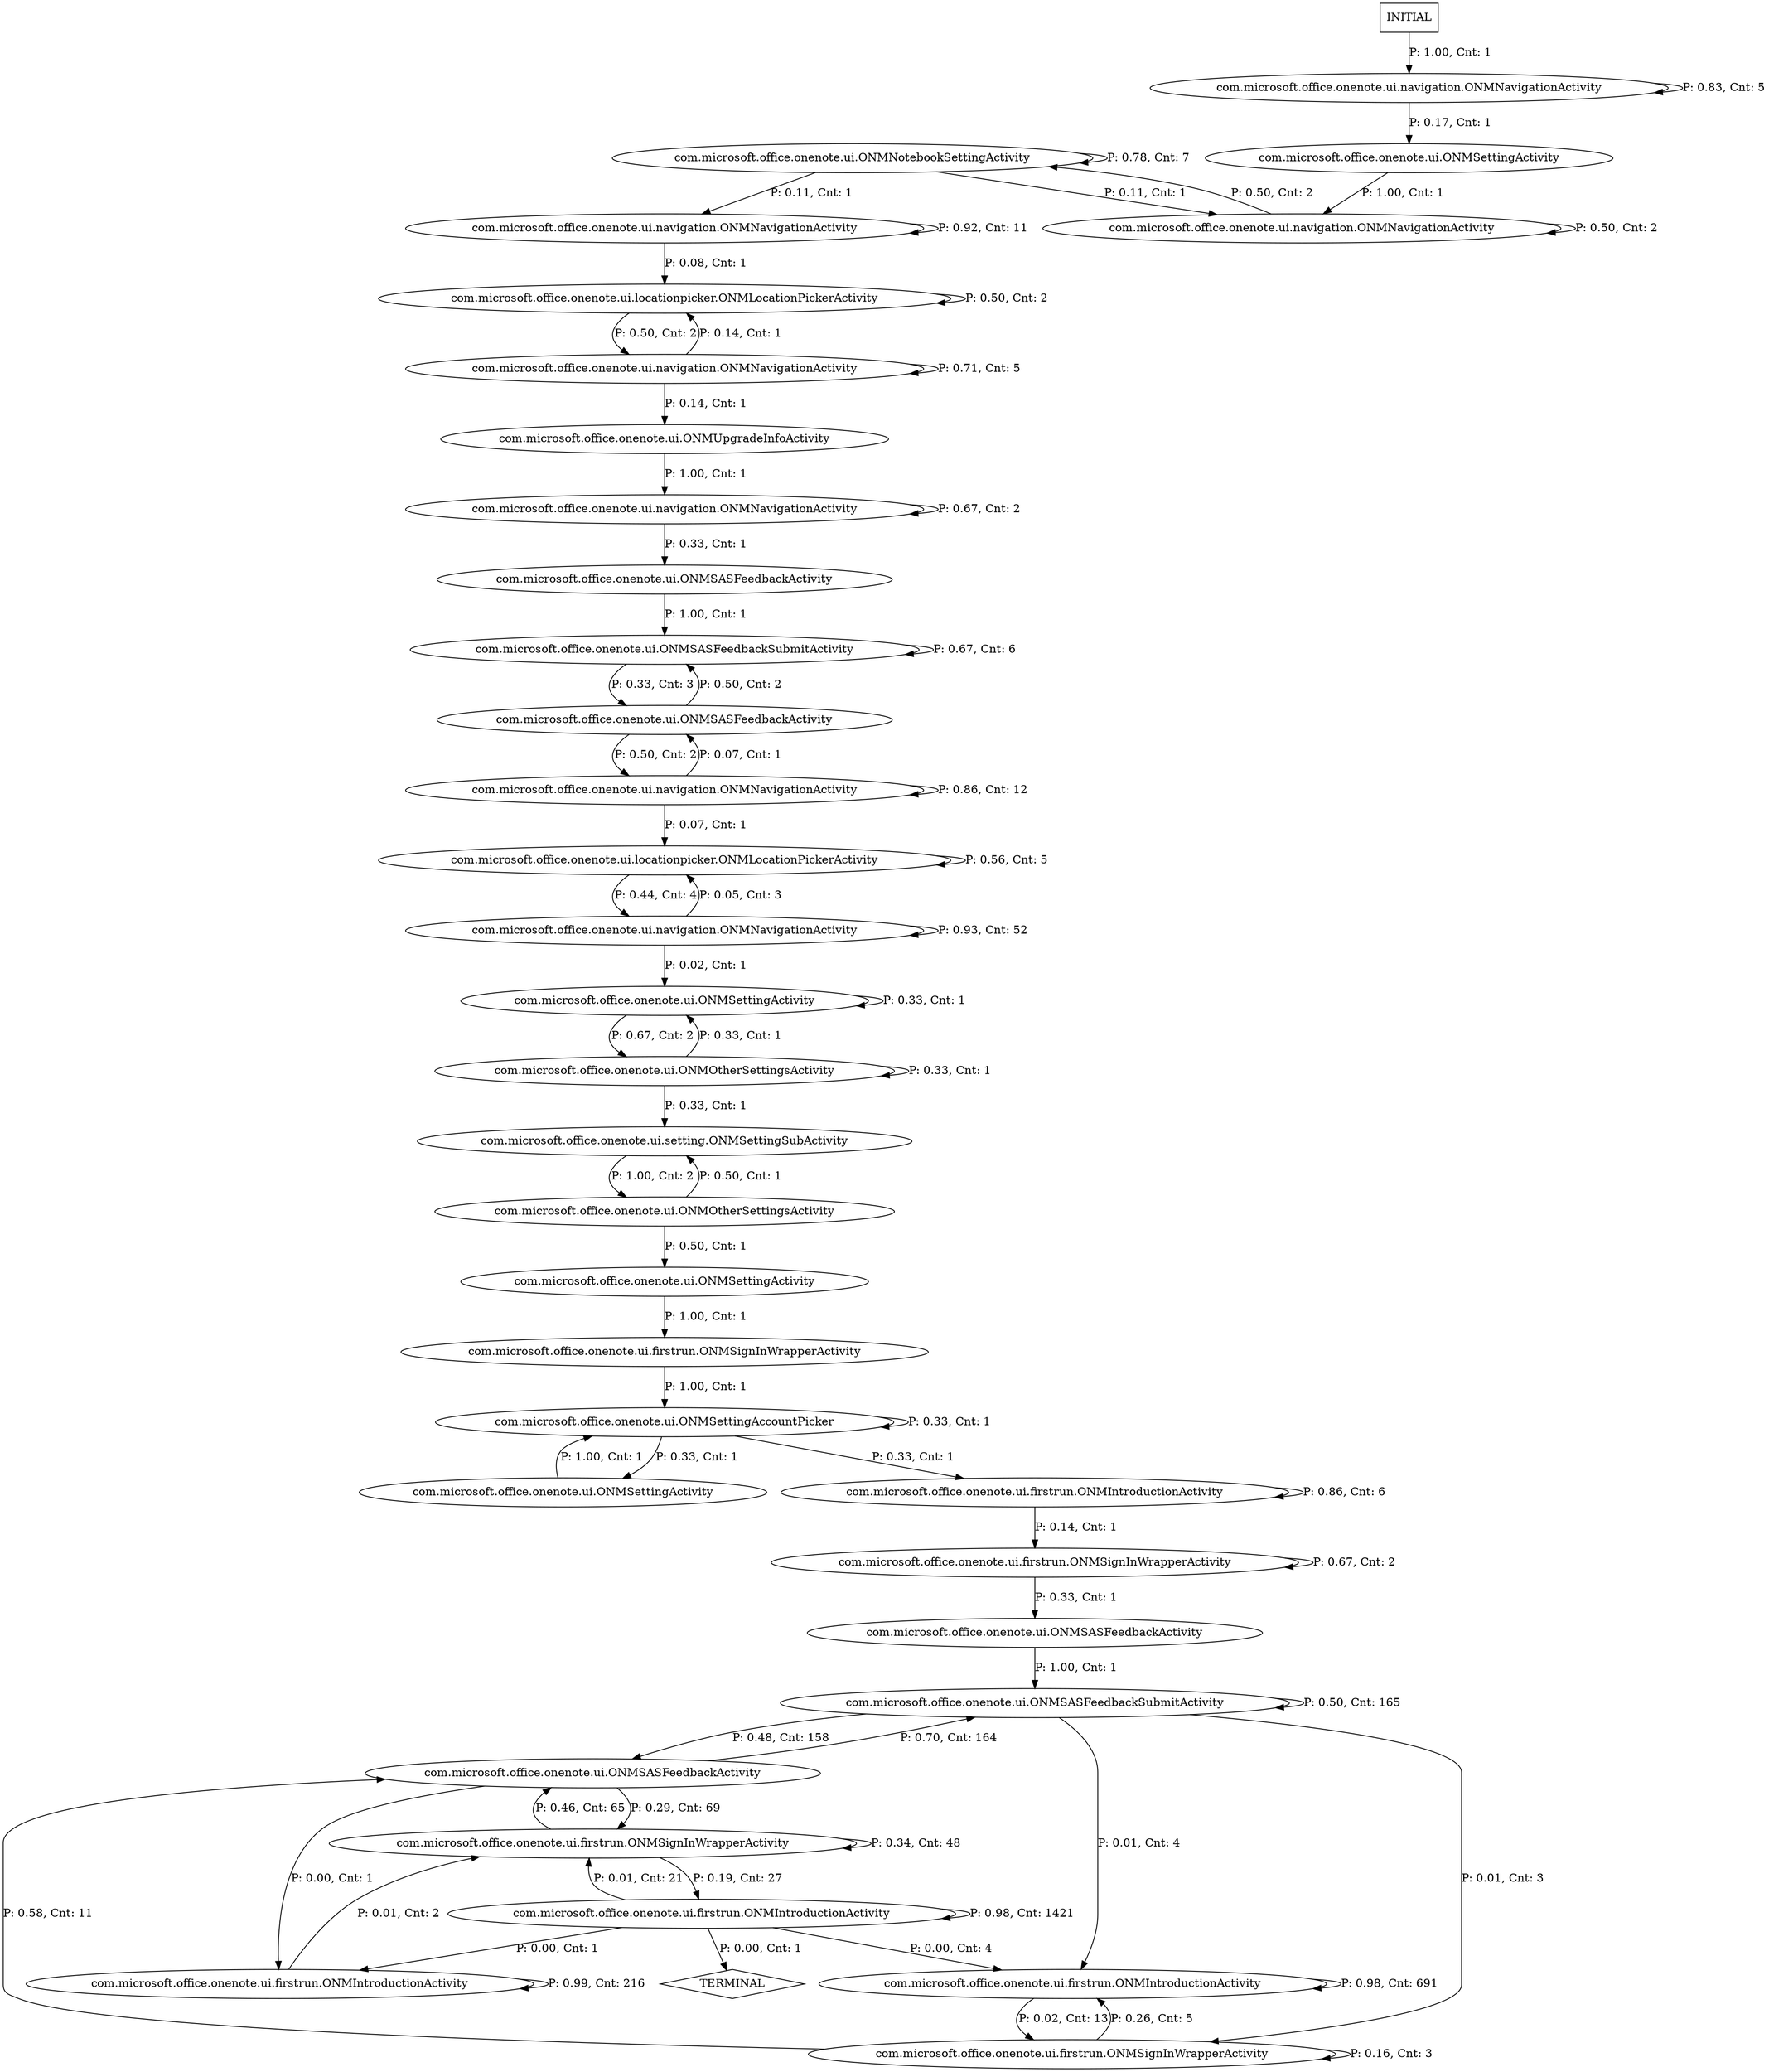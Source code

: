 digraph G {
  0 [label="com.microsoft.office.onenote.ui.ONMNotebookSettingActivity"];
  1 [label="com.microsoft.office.onenote.ui.ONMOtherSettingsActivity"];
  2 [label="com.microsoft.office.onenote.ui.ONMOtherSettingsActivity"];
  3 [label="com.microsoft.office.onenote.ui.ONMSASFeedbackActivity"];
  4 [label="com.microsoft.office.onenote.ui.ONMSASFeedbackActivity"];
  5 [label="com.microsoft.office.onenote.ui.ONMSASFeedbackActivity"];
  6 [label="com.microsoft.office.onenote.ui.ONMSASFeedbackActivity"];
  7 [label="com.microsoft.office.onenote.ui.ONMSASFeedbackSubmitActivity"];
  8 [label="com.microsoft.office.onenote.ui.ONMSASFeedbackSubmitActivity"];
  9 [label="com.microsoft.office.onenote.ui.ONMSettingAccountPicker"];
  10 [label="com.microsoft.office.onenote.ui.ONMSettingActivity"];
  11 [label="com.microsoft.office.onenote.ui.ONMSettingActivity"];
  12 [label="com.microsoft.office.onenote.ui.ONMSettingActivity"];
  13 [label="com.microsoft.office.onenote.ui.ONMSettingActivity"];
  14 [label="com.microsoft.office.onenote.ui.ONMUpgradeInfoActivity"];
  15 [label="com.microsoft.office.onenote.ui.firstrun.ONMIntroductionActivity"];
  16 [label="com.microsoft.office.onenote.ui.firstrun.ONMIntroductionActivity"];
  17 [label="com.microsoft.office.onenote.ui.firstrun.ONMIntroductionActivity"];
  18 [label="com.microsoft.office.onenote.ui.firstrun.ONMIntroductionActivity"];
  19 [label="com.microsoft.office.onenote.ui.firstrun.ONMSignInWrapperActivity"];
  20 [label="com.microsoft.office.onenote.ui.firstrun.ONMSignInWrapperActivity"];
  21 [label="com.microsoft.office.onenote.ui.firstrun.ONMSignInWrapperActivity"];
  22 [label="com.microsoft.office.onenote.ui.firstrun.ONMSignInWrapperActivity"];
  23 [label="com.microsoft.office.onenote.ui.locationpicker.ONMLocationPickerActivity"];
  24 [label="com.microsoft.office.onenote.ui.locationpicker.ONMLocationPickerActivity"];
  25 [label="com.microsoft.office.onenote.ui.navigation.ONMNavigationActivity"];
  26 [label="com.microsoft.office.onenote.ui.navigation.ONMNavigationActivity"];
  27 [label="com.microsoft.office.onenote.ui.navigation.ONMNavigationActivity"];
  28 [label="com.microsoft.office.onenote.ui.navigation.ONMNavigationActivity"];
  29 [label="com.microsoft.office.onenote.ui.navigation.ONMNavigationActivity"];
  30 [label="com.microsoft.office.onenote.ui.navigation.ONMNavigationActivity"];
  31 [label="com.microsoft.office.onenote.ui.navigation.ONMNavigationActivity"];
  32 [label="com.microsoft.office.onenote.ui.setting.ONMSettingSubActivity"];
  33 [label="TERMINAL",shape=diamond];
  34 [label="INITIAL",shape=box];
0->0 [label="P: 0.78, Cnt: 7"];
0->25 [label="P: 0.11, Cnt: 1"];
0->28 [label="P: 0.11, Cnt: 1"];
1->11 [label="P: 0.50, Cnt: 1"];
1->32 [label="P: 0.50, Cnt: 1"];
2->2 [label="P: 0.33, Cnt: 1"];
2->13 [label="P: 0.33, Cnt: 1"];
2->32 [label="P: 0.33, Cnt: 1"];
3->8 [label="P: 1.00, Cnt: 1"];
4->7 [label="P: 1.00, Cnt: 1"];
5->7 [label="P: 0.50, Cnt: 2"];
5->29 [label="P: 0.50, Cnt: 2"];
6->8 [label="P: 0.70, Cnt: 164"];
6->16 [label="P: 0.00, Cnt: 1"];
6->22 [label="P: 0.29, Cnt: 69"];
7->5 [label="P: 0.33, Cnt: 3"];
7->7 [label="P: 0.67, Cnt: 6"];
8->6 [label="P: 0.48, Cnt: 158"];
8->8 [label="P: 0.50, Cnt: 165"];
8->17 [label="P: 0.01, Cnt: 4"];
8->21 [label="P: 0.01, Cnt: 3"];
9->9 [label="P: 0.33, Cnt: 1"];
9->10 [label="P: 0.33, Cnt: 1"];
9->15 [label="P: 0.33, Cnt: 1"];
10->9 [label="P: 1.00, Cnt: 1"];
11->19 [label="P: 1.00, Cnt: 1"];
12->25 [label="P: 1.00, Cnt: 1"];
13->2 [label="P: 0.67, Cnt: 2"];
13->13 [label="P: 0.33, Cnt: 1"];
14->26 [label="P: 1.00, Cnt: 1"];
15->15 [label="P: 0.86, Cnt: 6"];
15->20 [label="P: 0.14, Cnt: 1"];
16->16 [label="P: 0.99, Cnt: 216"];
16->22 [label="P: 0.01, Cnt: 2"];
17->17 [label="P: 0.98, Cnt: 691"];
17->21 [label="P: 0.02, Cnt: 13"];
18->16 [label="P: 0.00, Cnt: 1"];
18->17 [label="P: 0.00, Cnt: 4"];
18->18 [label="P: 0.98, Cnt: 1421"];
18->22 [label="P: 0.01, Cnt: 21"];
18->33 [label="P: 0.00, Cnt: 1"];
19->9 [label="P: 1.00, Cnt: 1"];
20->3 [label="P: 0.33, Cnt: 1"];
20->20 [label="P: 0.67, Cnt: 2"];
21->6 [label="P: 0.58, Cnt: 11"];
21->17 [label="P: 0.26, Cnt: 5"];
21->21 [label="P: 0.16, Cnt: 3"];
22->6 [label="P: 0.46, Cnt: 65"];
22->18 [label="P: 0.19, Cnt: 27"];
22->22 [label="P: 0.34, Cnt: 48"];
23->23 [label="P: 0.50, Cnt: 2"];
23->31 [label="P: 0.50, Cnt: 2"];
24->24 [label="P: 0.56, Cnt: 5"];
24->30 [label="P: 0.44, Cnt: 4"];
25->0 [label="P: 0.50, Cnt: 2"];
25->25 [label="P: 0.50, Cnt: 2"];
26->4 [label="P: 0.33, Cnt: 1"];
26->26 [label="P: 0.67, Cnt: 2"];
27->12 [label="P: 0.17, Cnt: 1"];
27->27 [label="P: 0.83, Cnt: 5"];
28->23 [label="P: 0.08, Cnt: 1"];
28->28 [label="P: 0.92, Cnt: 11"];
29->5 [label="P: 0.07, Cnt: 1"];
29->24 [label="P: 0.07, Cnt: 1"];
29->29 [label="P: 0.86, Cnt: 12"];
30->13 [label="P: 0.02, Cnt: 1"];
30->24 [label="P: 0.05, Cnt: 3"];
30->30 [label="P: 0.93, Cnt: 52"];
31->14 [label="P: 0.14, Cnt: 1"];
31->23 [label="P: 0.14, Cnt: 1"];
31->31 [label="P: 0.71, Cnt: 5"];
32->1 [label="P: 1.00, Cnt: 2"];
34->27 [label="P: 1.00, Cnt: 1"];
}
